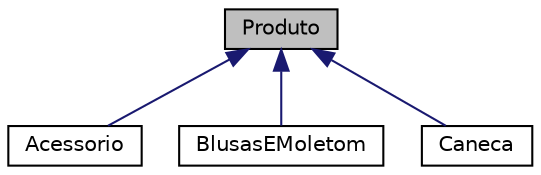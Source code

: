 digraph "Produto"
{
  edge [fontname="Helvetica",fontsize="10",labelfontname="Helvetica",labelfontsize="10"];
  node [fontname="Helvetica",fontsize="10",shape=record];
  Node0 [label="Produto",height=0.2,width=0.4,color="black", fillcolor="grey75", style="filled", fontcolor="black"];
  Node0 -> Node1 [dir="back",color="midnightblue",fontsize="10",style="solid"];
  Node1 [label="Acessorio",height=0.2,width=0.4,color="black", fillcolor="white", style="filled",URL="$class_acessorio.html"];
  Node0 -> Node2 [dir="back",color="midnightblue",fontsize="10",style="solid"];
  Node2 [label="BlusasEMoletom",height=0.2,width=0.4,color="black", fillcolor="white", style="filled",URL="$class_blusas_e_moletom.html"];
  Node0 -> Node3 [dir="back",color="midnightblue",fontsize="10",style="solid"];
  Node3 [label="Caneca",height=0.2,width=0.4,color="black", fillcolor="white", style="filled",URL="$class_caneca.html"];
}
